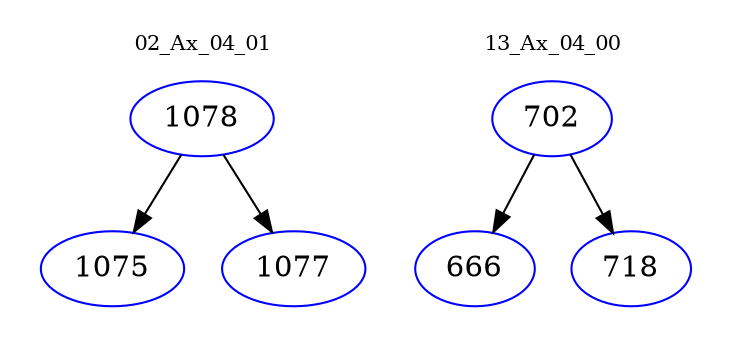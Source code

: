digraph{
subgraph cluster_0 {
color = white
label = "02_Ax_04_01";
fontsize=10;
T0_1078 [label="1078", color="blue"]
T0_1078 -> T0_1075 [color="black"]
T0_1075 [label="1075", color="blue"]
T0_1078 -> T0_1077 [color="black"]
T0_1077 [label="1077", color="blue"]
}
subgraph cluster_1 {
color = white
label = "13_Ax_04_00";
fontsize=10;
T1_702 [label="702", color="blue"]
T1_702 -> T1_666 [color="black"]
T1_666 [label="666", color="blue"]
T1_702 -> T1_718 [color="black"]
T1_718 [label="718", color="blue"]
}
}

